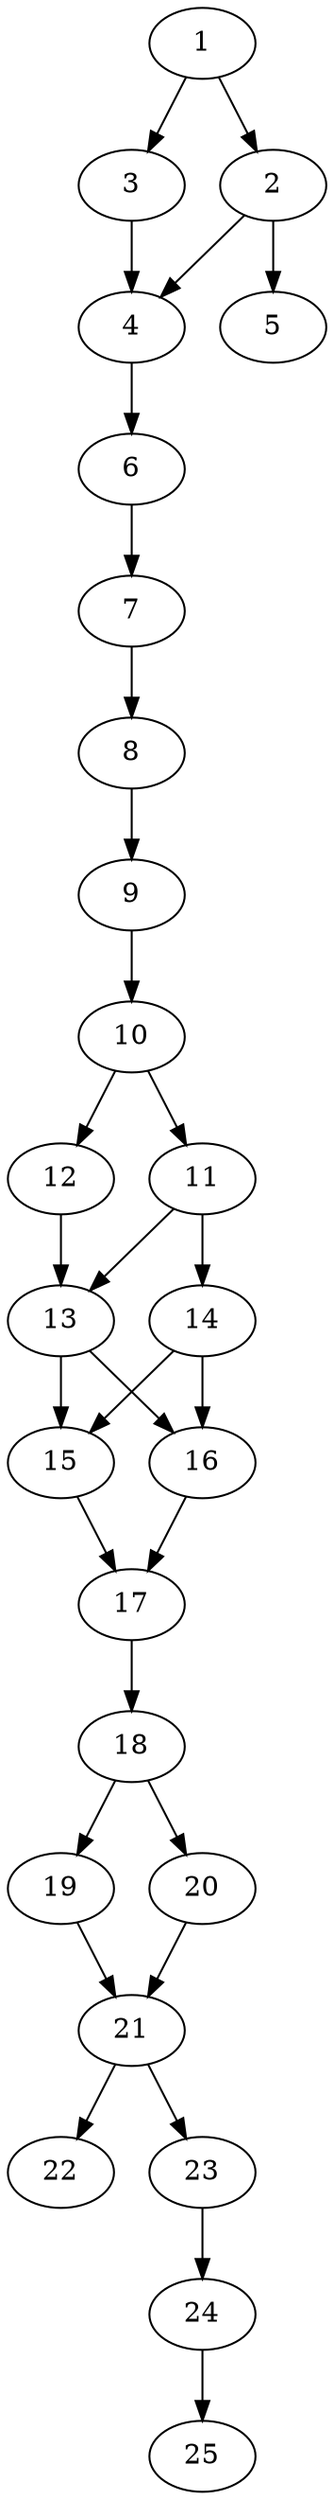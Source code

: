 // DAG automatically generated by daggen at Thu Oct  3 14:00:40 2019
// ./daggen --dot -n 25 --ccr 0.3 --fat 0.3 --regular 0.9 --density 0.7 --mindata 5242880 --maxdata 52428800 
digraph G {
  1 [size="32290133", alpha="0.06", expect_size="9687040"] 
  1 -> 2 [size ="9687040"]
  1 -> 3 [size ="9687040"]
  2 [size="66556587", alpha="0.12", expect_size="19966976"] 
  2 -> 4 [size ="19966976"]
  2 -> 5 [size ="19966976"]
  3 [size="147486720", alpha="0.06", expect_size="44246016"] 
  3 -> 4 [size ="44246016"]
  4 [size="118046720", alpha="0.16", expect_size="35414016"] 
  4 -> 6 [size ="35414016"]
  5 [size="107178667", alpha="0.07", expect_size="32153600"] 
  6 [size="88715947", alpha="0.07", expect_size="26614784"] 
  6 -> 7 [size ="26614784"]
  7 [size="143616000", alpha="0.15", expect_size="43084800"] 
  7 -> 8 [size ="43084800"]
  8 [size="73966933", alpha="0.08", expect_size="22190080"] 
  8 -> 9 [size ="22190080"]
  9 [size="88572587", alpha="0.08", expect_size="26571776"] 
  9 -> 10 [size ="26571776"]
  10 [size="107277653", alpha="0.15", expect_size="32183296"] 
  10 -> 11 [size ="32183296"]
  10 -> 12 [size ="32183296"]
  11 [size="42236587", alpha="0.11", expect_size="12670976"] 
  11 -> 13 [size ="12670976"]
  11 -> 14 [size ="12670976"]
  12 [size="91176960", alpha="0.18", expect_size="27353088"] 
  12 -> 13 [size ="27353088"]
  13 [size="30286507", alpha="0.18", expect_size="9085952"] 
  13 -> 15 [size ="9085952"]
  13 -> 16 [size ="9085952"]
  14 [size="75260587", alpha="0.20", expect_size="22578176"] 
  14 -> 15 [size ="22578176"]
  14 -> 16 [size ="22578176"]
  15 [size="45530453", alpha="0.04", expect_size="13659136"] 
  15 -> 17 [size ="13659136"]
  16 [size="100597760", alpha="0.18", expect_size="30179328"] 
  16 -> 17 [size ="30179328"]
  17 [size="156119040", alpha="0.15", expect_size="46835712"] 
  17 -> 18 [size ="46835712"]
  18 [size="116797440", alpha="0.07", expect_size="35039232"] 
  18 -> 19 [size ="35039232"]
  18 -> 20 [size ="35039232"]
  19 [size="22988800", alpha="0.19", expect_size="6896640"] 
  19 -> 21 [size ="6896640"]
  20 [size="82029227", alpha="0.10", expect_size="24608768"] 
  20 -> 21 [size ="24608768"]
  21 [size="38983680", alpha="0.02", expect_size="11695104"] 
  21 -> 22 [size ="11695104"]
  21 -> 23 [size ="11695104"]
  22 [size="124613973", alpha="0.00", expect_size="37384192"] 
  23 [size="111629653", alpha="0.15", expect_size="33488896"] 
  23 -> 24 [size ="33488896"]
  24 [size="98095787", alpha="0.03", expect_size="29428736"] 
  24 -> 25 [size ="29428736"]
  25 [size="94201173", alpha="0.02", expect_size="28260352"] 
}
